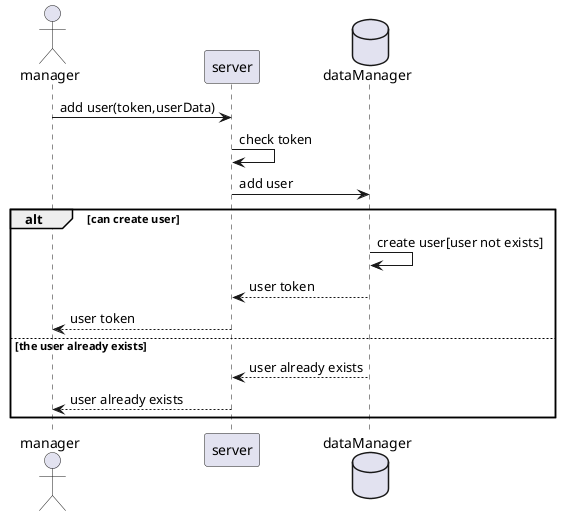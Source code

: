 @startuml new user
actor manager as man
participant server as serv
database dataManager as db
man->serv:add user(token,userData)
serv->serv:check token
serv->db:add user
alt can create user
    db->db:create user[user not exists]
    db-->serv:user token
    serv-->man:user token
else the user already exists
    db-->serv:user already exists
    serv-->man:user already exists
end
@enduml
